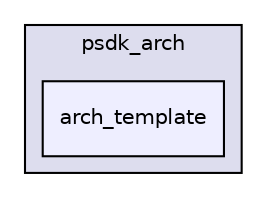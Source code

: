 digraph "psdk_arch/arch_template" {
  compound=true
  node [ fontsize="10", fontname="Helvetica"];
  edge [ labelfontsize="10", labelfontname="Helvetica"];
  subgraph clusterdir_0517c81b58988ab274b4e9928ac46c8d {
    graph [ bgcolor="#ddddee", pencolor="black", label="psdk_arch" fontname="Helvetica", fontsize="10", URL="dir_0517c81b58988ab274b4e9928ac46c8d.html"]
  dir_7a667e17d0adc2ed1511ef9d2c26fa6a [shape=box, label="arch_template", style="filled", fillcolor="#eeeeff", pencolor="black", URL="dir_7a667e17d0adc2ed1511ef9d2c26fa6a.html"];
  }
}
